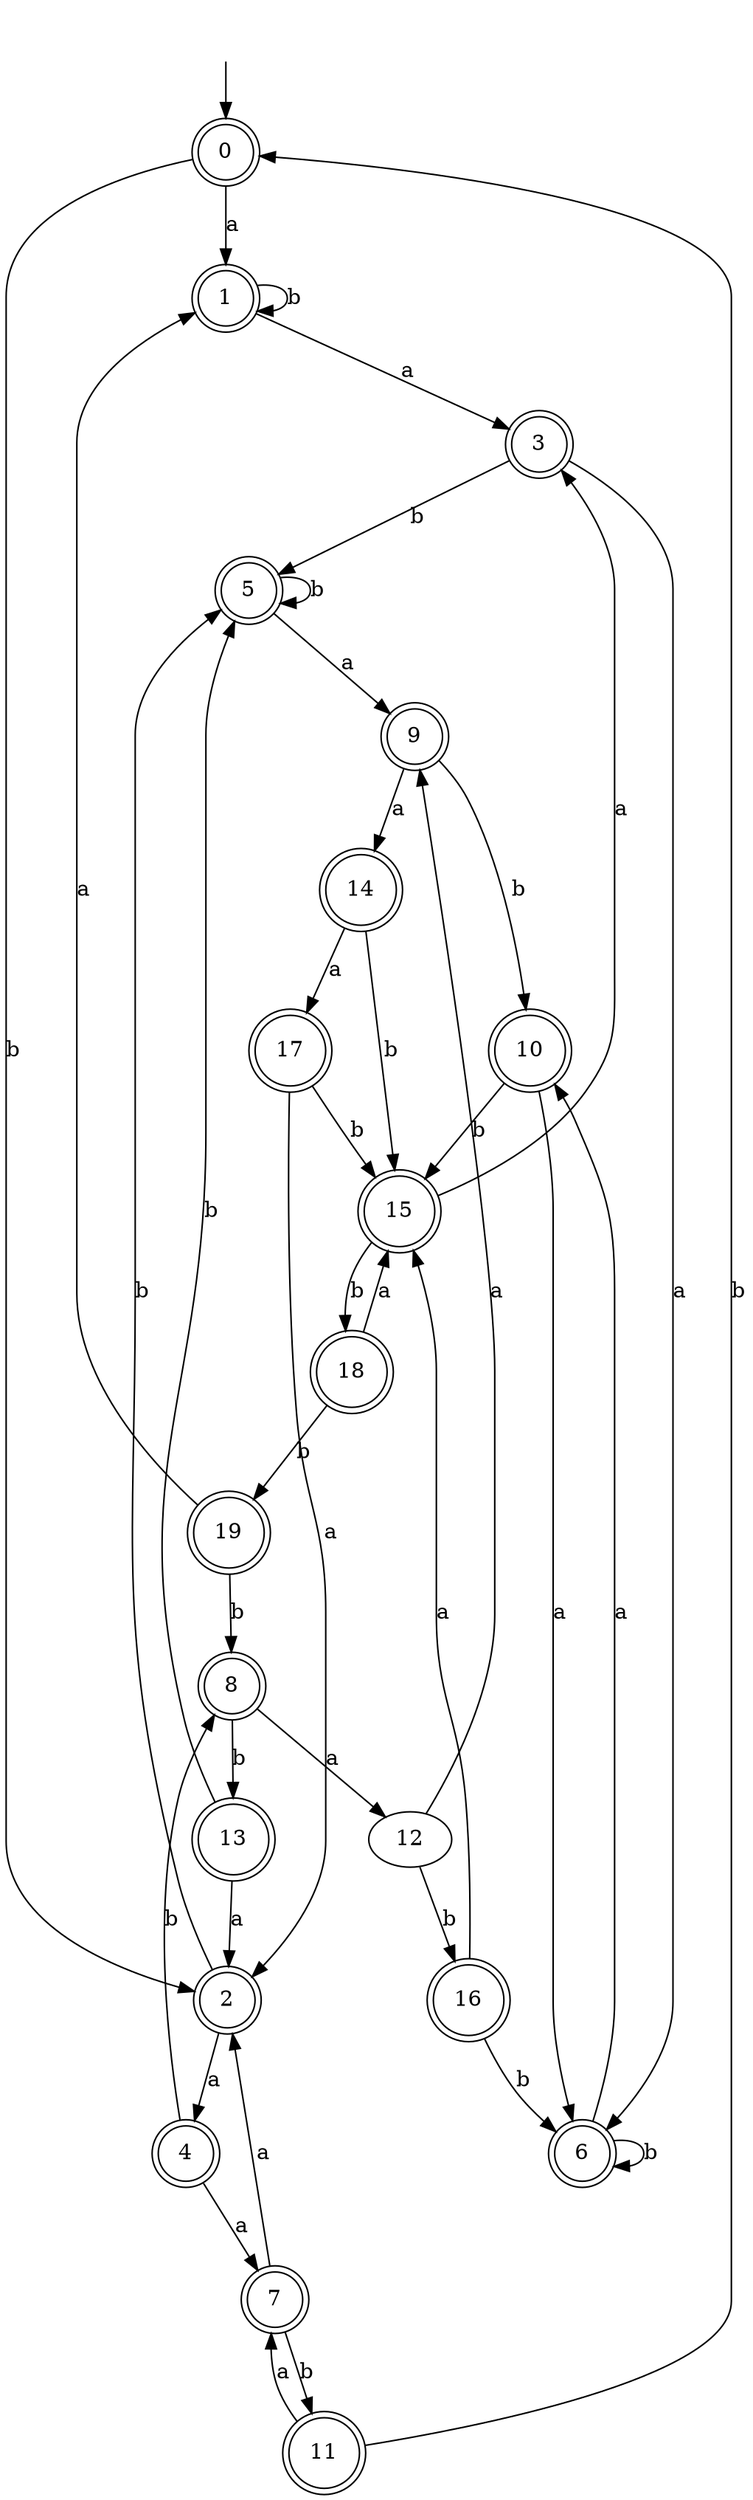 digraph RandomDFA {
  __start0 [label="", shape=none];
  __start0 -> 0 [label=""];
  0 [shape=circle] [shape=doublecircle]
  0 -> 1 [label="a"]
  0 -> 2 [label="b"]
  1 [shape=doublecircle]
  1 -> 3 [label="a"]
  1 -> 1 [label="b"]
  2 [shape=doublecircle]
  2 -> 4 [label="a"]
  2 -> 5 [label="b"]
  3 [shape=doublecircle]
  3 -> 6 [label="a"]
  3 -> 5 [label="b"]
  4 [shape=doublecircle]
  4 -> 7 [label="a"]
  4 -> 8 [label="b"]
  5 [shape=doublecircle]
  5 -> 9 [label="a"]
  5 -> 5 [label="b"]
  6 [shape=doublecircle]
  6 -> 10 [label="a"]
  6 -> 6 [label="b"]
  7 [shape=doublecircle]
  7 -> 2 [label="a"]
  7 -> 11 [label="b"]
  8 [shape=doublecircle]
  8 -> 12 [label="a"]
  8 -> 13 [label="b"]
  9 [shape=doublecircle]
  9 -> 14 [label="a"]
  9 -> 10 [label="b"]
  10 [shape=doublecircle]
  10 -> 6 [label="a"]
  10 -> 15 [label="b"]
  11 [shape=doublecircle]
  11 -> 7 [label="a"]
  11 -> 0 [label="b"]
  12
  12 -> 9 [label="a"]
  12 -> 16 [label="b"]
  13 [shape=doublecircle]
  13 -> 2 [label="a"]
  13 -> 5 [label="b"]
  14 [shape=doublecircle]
  14 -> 17 [label="a"]
  14 -> 15 [label="b"]
  15 [shape=doublecircle]
  15 -> 3 [label="a"]
  15 -> 18 [label="b"]
  16 [shape=doublecircle]
  16 -> 15 [label="a"]
  16 -> 6 [label="b"]
  17 [shape=doublecircle]
  17 -> 2 [label="a"]
  17 -> 15 [label="b"]
  18 [shape=doublecircle]
  18 -> 15 [label="a"]
  18 -> 19 [label="b"]
  19 [shape=doublecircle]
  19 -> 1 [label="a"]
  19 -> 8 [label="b"]
}
